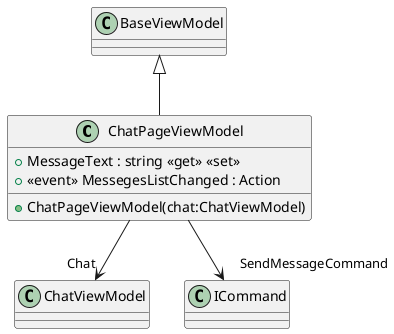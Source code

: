 @startuml
class ChatPageViewModel {
    + MessageText : string <<get>> <<set>>
    +  <<event>> MessegesListChanged : Action 
    + ChatPageViewModel(chat:ChatViewModel)
}
BaseViewModel <|-- ChatPageViewModel
ChatPageViewModel --> "Chat" ChatViewModel
ChatPageViewModel --> "SendMessageCommand" ICommand
@enduml
